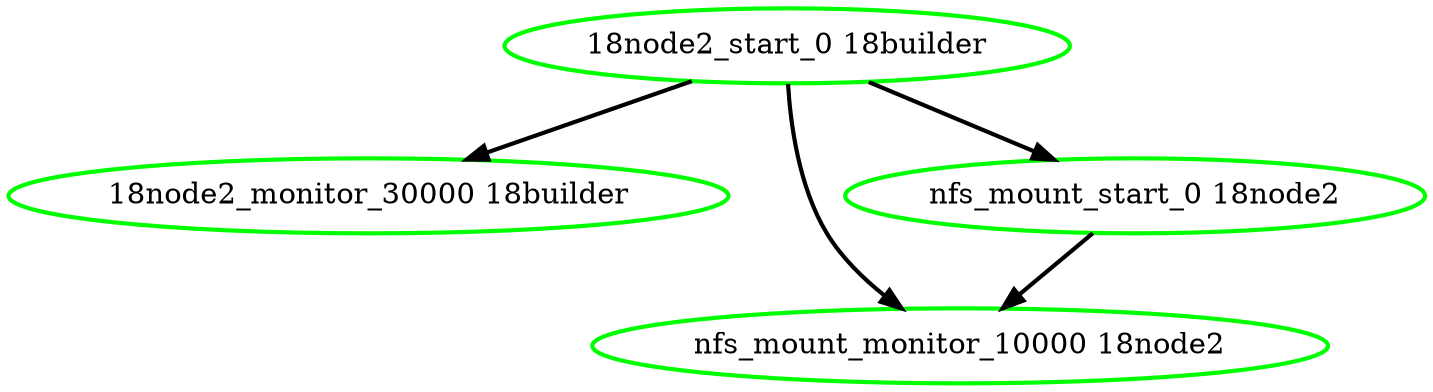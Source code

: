  digraph "g" {
"18node2_monitor_30000 18builder" [ style=bold color="green" fontcolor="black"]
"18node2_start_0 18builder" -> "18node2_monitor_30000 18builder" [ style = bold]
"18node2_start_0 18builder" -> "nfs_mount_monitor_10000 18node2" [ style = bold]
"18node2_start_0 18builder" -> "nfs_mount_start_0 18node2" [ style = bold]
"18node2_start_0 18builder" [ style=bold color="green" fontcolor="black"]
"nfs_mount_monitor_10000 18node2" [ style=bold color="green" fontcolor="black"]
"nfs_mount_start_0 18node2" -> "nfs_mount_monitor_10000 18node2" [ style = bold]
"nfs_mount_start_0 18node2" [ style=bold color="green" fontcolor="black"]
}
